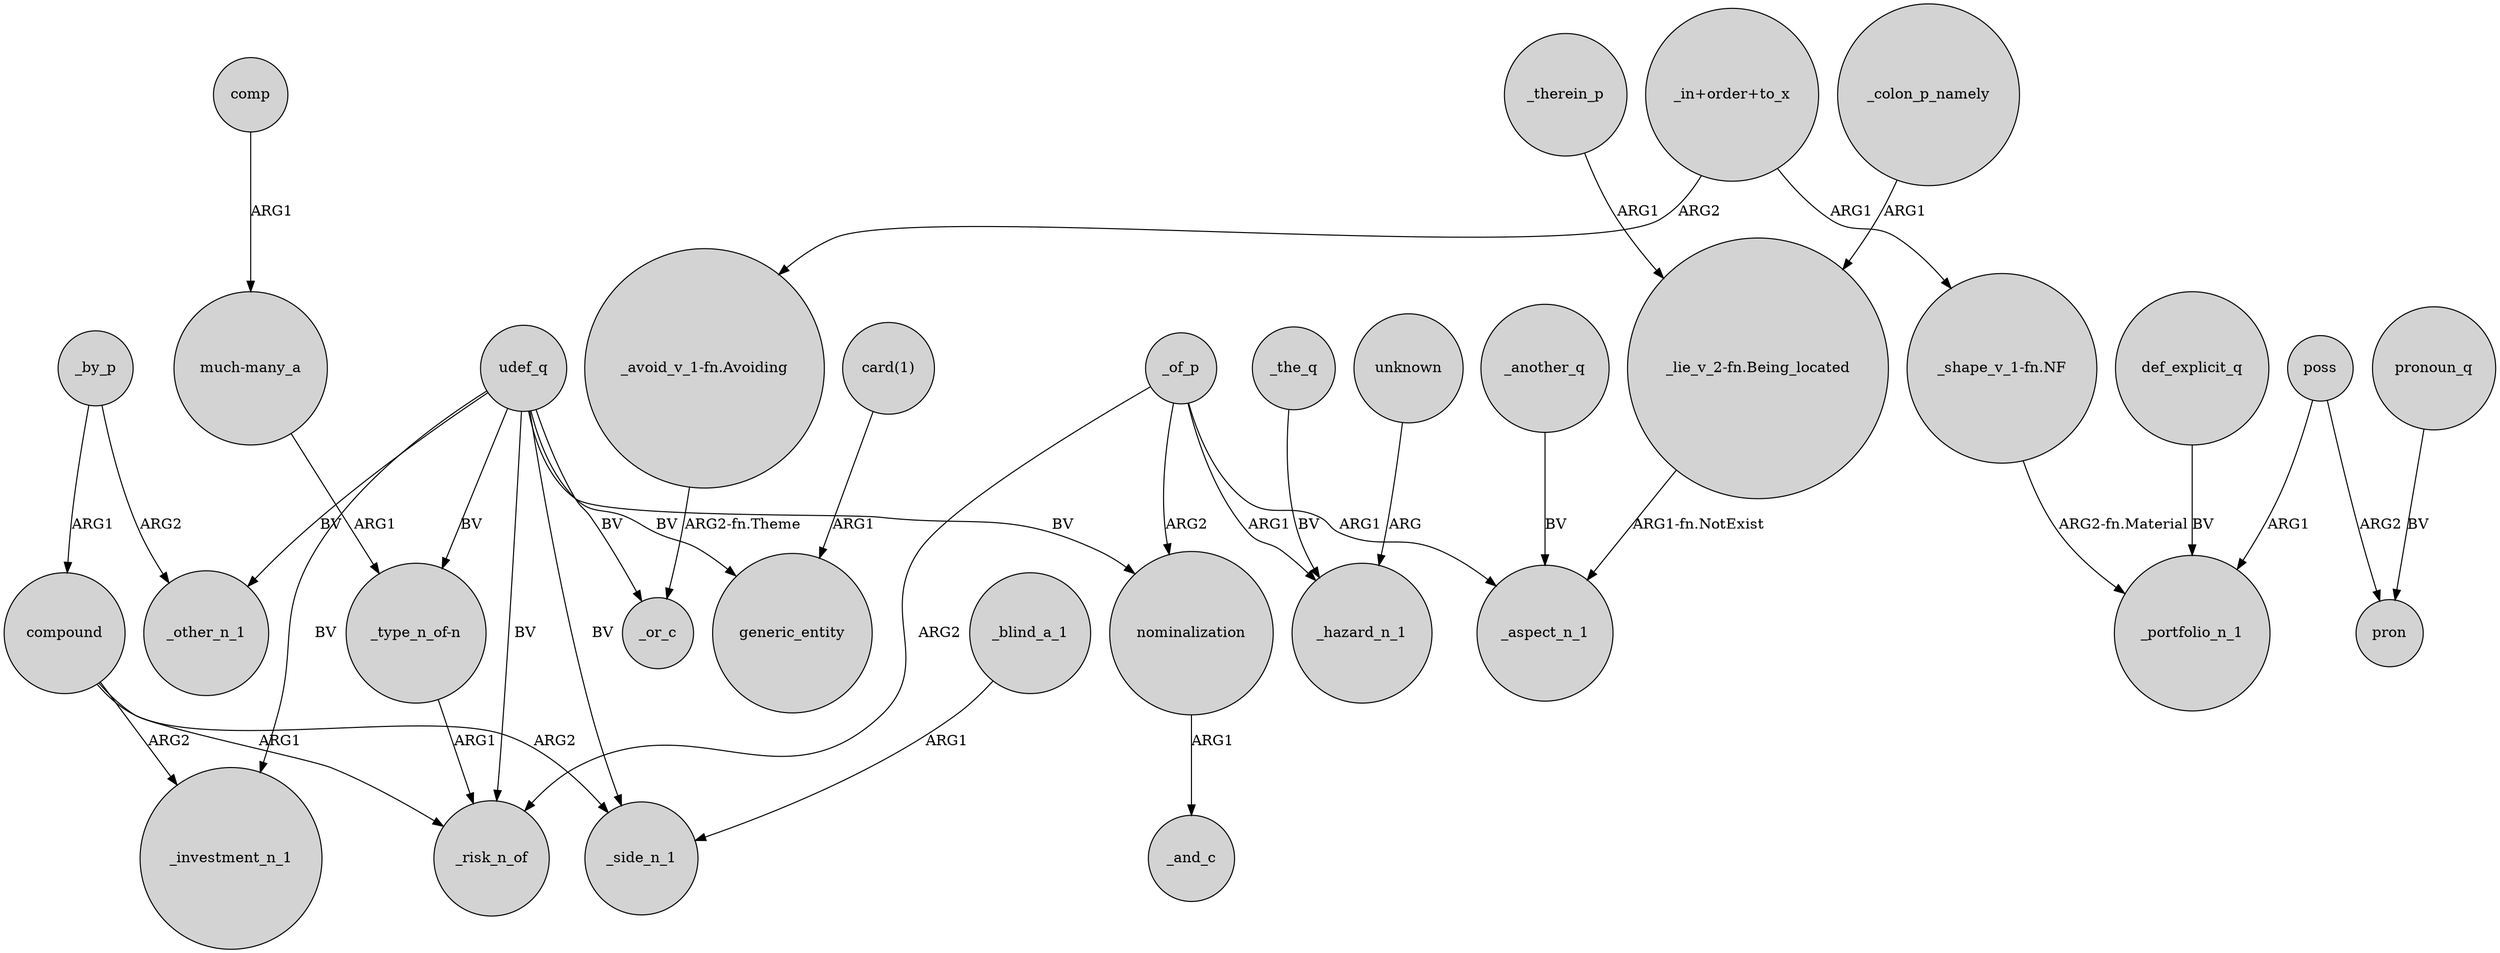 digraph {
	node [shape=circle style=filled]
	udef_q -> _risk_n_of [label=BV]
	_the_q -> _hazard_n_1 [label=BV]
	udef_q -> generic_entity [label=BV]
	compound -> _risk_n_of [label=ARG1]
	poss -> pron [label=ARG2]
	udef_q -> "_type_n_of-n" [label=BV]
	"much-many_a" -> "_type_n_of-n" [label=ARG1]
	_by_p -> compound [label=ARG1]
	nominalization -> _and_c [label=ARG1]
	compound -> _side_n_1 [label=ARG2]
	_of_p -> _hazard_n_1 [label=ARG1]
	_colon_p_namely -> "_lie_v_2-fn.Being_located" [label=ARG1]
	compound -> _investment_n_1 [label=ARG2]
	_of_p -> _aspect_n_1 [label=ARG1]
	_therein_p -> "_lie_v_2-fn.Being_located" [label=ARG1]
	unknown -> _hazard_n_1 [label=ARG]
	poss -> _portfolio_n_1 [label=ARG1]
	udef_q -> _or_c [label=BV]
	def_explicit_q -> _portfolio_n_1 [label=BV]
	udef_q -> _side_n_1 [label=BV]
	udef_q -> _other_n_1 [label=BV]
	pronoun_q -> pron [label=BV]
	comp -> "much-many_a" [label=ARG1]
	"_shape_v_1-fn.NF" -> _portfolio_n_1 [label="ARG2-fn.Material"]
	_of_p -> nominalization [label=ARG2]
	"_type_n_of-n" -> _risk_n_of [label=ARG1]
	_by_p -> _other_n_1 [label=ARG2]
	udef_q -> nominalization [label=BV]
	"_in+order+to_x" -> "_shape_v_1-fn.NF" [label=ARG1]
	_of_p -> _risk_n_of [label=ARG2]
	udef_q -> _investment_n_1 [label=BV]
	"card(1)" -> generic_entity [label=ARG1]
	"_avoid_v_1-fn.Avoiding" -> _or_c [label="ARG2-fn.Theme"]
	_another_q -> _aspect_n_1 [label=BV]
	"_lie_v_2-fn.Being_located" -> _aspect_n_1 [label="ARG1-fn.NotExist"]
	_blind_a_1 -> _side_n_1 [label=ARG1]
	"_in+order+to_x" -> "_avoid_v_1-fn.Avoiding" [label=ARG2]
}
